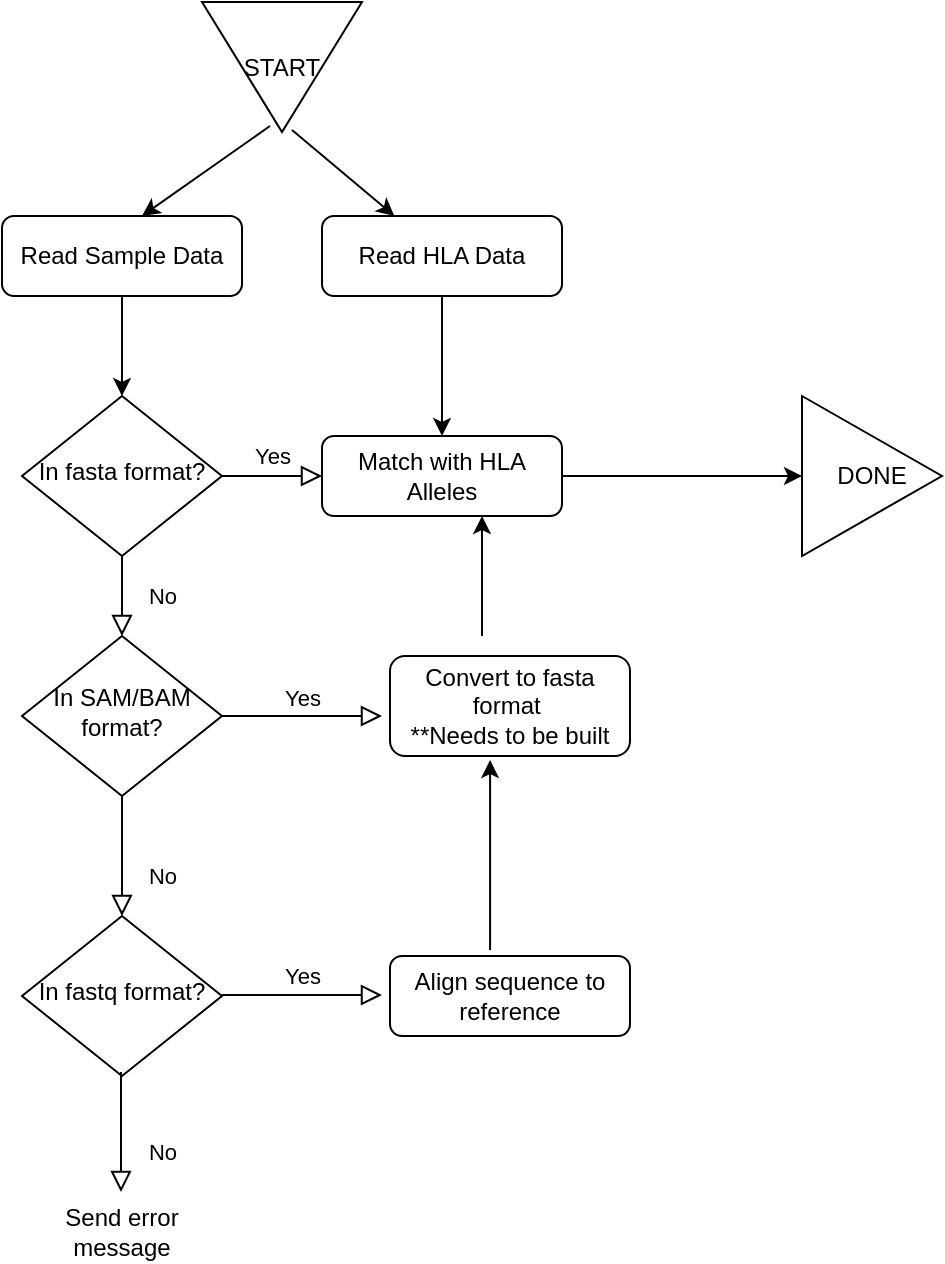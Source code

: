 <mxfile version="20.8.11" type="device"><diagram id="C5RBs43oDa-KdzZeNtuy" name="Page-1"><mxGraphModel dx="1161" dy="800" grid="1" gridSize="10" guides="1" tooltips="1" connect="1" arrows="1" fold="1" page="1" pageScale="1" pageWidth="827" pageHeight="1169" math="0" shadow="0"><root><mxCell id="WIyWlLk6GJQsqaUBKTNV-0"/><mxCell id="WIyWlLk6GJQsqaUBKTNV-1" parent="WIyWlLk6GJQsqaUBKTNV-0"/><mxCell id="WIyWlLk6GJQsqaUBKTNV-3" value="Read Sample Data" style="rounded=1;whiteSpace=wrap;html=1;fontSize=12;glass=0;strokeWidth=1;shadow=0;" parent="WIyWlLk6GJQsqaUBKTNV-1" vertex="1"><mxGeometry x="160" y="157" width="120" height="40" as="geometry"/></mxCell><mxCell id="WIyWlLk6GJQsqaUBKTNV-4" value="No" style="rounded=0;html=1;jettySize=auto;orthogonalLoop=1;fontSize=11;endArrow=block;endFill=0;endSize=8;strokeWidth=1;shadow=0;labelBackgroundColor=none;edgeStyle=orthogonalEdgeStyle;" parent="WIyWlLk6GJQsqaUBKTNV-1" source="WIyWlLk6GJQsqaUBKTNV-6" target="WIyWlLk6GJQsqaUBKTNV-10" edge="1"><mxGeometry y="20" relative="1" as="geometry"><mxPoint as="offset"/></mxGeometry></mxCell><mxCell id="WIyWlLk6GJQsqaUBKTNV-5" value="Yes" style="edgeStyle=orthogonalEdgeStyle;rounded=0;html=1;jettySize=auto;orthogonalLoop=1;fontSize=11;endArrow=block;endFill=0;endSize=8;strokeWidth=1;shadow=0;labelBackgroundColor=none;" parent="WIyWlLk6GJQsqaUBKTNV-1" source="WIyWlLk6GJQsqaUBKTNV-6" target="WIyWlLk6GJQsqaUBKTNV-7" edge="1"><mxGeometry y="10" relative="1" as="geometry"><mxPoint as="offset"/></mxGeometry></mxCell><mxCell id="WIyWlLk6GJQsqaUBKTNV-6" value="In fasta format?" style="rhombus;whiteSpace=wrap;html=1;shadow=0;fontFamily=Helvetica;fontSize=12;align=center;strokeWidth=1;spacing=6;spacingTop=-4;" parent="WIyWlLk6GJQsqaUBKTNV-1" vertex="1"><mxGeometry x="170" y="247" width="100" height="80" as="geometry"/></mxCell><mxCell id="WIyWlLk6GJQsqaUBKTNV-7" value="Match with HLA Alleles" style="rounded=1;whiteSpace=wrap;html=1;fontSize=12;glass=0;strokeWidth=1;shadow=0;" parent="WIyWlLk6GJQsqaUBKTNV-1" vertex="1"><mxGeometry x="320" y="267" width="120" height="40" as="geometry"/></mxCell><mxCell id="WIyWlLk6GJQsqaUBKTNV-8" value="No" style="rounded=0;html=1;jettySize=auto;orthogonalLoop=1;fontSize=11;endArrow=block;endFill=0;endSize=8;strokeWidth=1;shadow=0;labelBackgroundColor=none;edgeStyle=orthogonalEdgeStyle;" parent="WIyWlLk6GJQsqaUBKTNV-1" source="WIyWlLk6GJQsqaUBKTNV-10" edge="1"><mxGeometry x="0.333" y="20" relative="1" as="geometry"><mxPoint as="offset"/><mxPoint x="220" y="507" as="targetPoint"/></mxGeometry></mxCell><mxCell id="WIyWlLk6GJQsqaUBKTNV-9" value="Yes" style="edgeStyle=orthogonalEdgeStyle;rounded=0;html=1;jettySize=auto;orthogonalLoop=1;fontSize=11;endArrow=block;endFill=0;endSize=8;strokeWidth=1;shadow=0;labelBackgroundColor=none;" parent="WIyWlLk6GJQsqaUBKTNV-1" source="WIyWlLk6GJQsqaUBKTNV-10" edge="1"><mxGeometry y="10" relative="1" as="geometry"><mxPoint as="offset"/><mxPoint x="350" y="407" as="targetPoint"/></mxGeometry></mxCell><mxCell id="WIyWlLk6GJQsqaUBKTNV-10" value="In SAM/BAM format?" style="rhombus;whiteSpace=wrap;html=1;shadow=0;fontFamily=Helvetica;fontSize=12;align=center;strokeWidth=1;spacing=6;spacingTop=-4;" parent="WIyWlLk6GJQsqaUBKTNV-1" vertex="1"><mxGeometry x="170" y="367" width="100" height="80" as="geometry"/></mxCell><mxCell id="WIyWlLk6GJQsqaUBKTNV-12" value="Align sequence to reference" style="rounded=1;whiteSpace=wrap;html=1;fontSize=12;glass=0;strokeWidth=1;shadow=0;" parent="WIyWlLk6GJQsqaUBKTNV-1" vertex="1"><mxGeometry x="354" y="527" width="120" height="40" as="geometry"/></mxCell><mxCell id="LWIH6tuZnLSDGIFh7lMk-0" value="Read HLA Data" style="rounded=1;whiteSpace=wrap;html=1;fontSize=12;glass=0;strokeWidth=1;shadow=0;" parent="WIyWlLk6GJQsqaUBKTNV-1" vertex="1"><mxGeometry x="320" y="157" width="120" height="40" as="geometry"/></mxCell><mxCell id="LWIH6tuZnLSDGIFh7lMk-3" value="In fastq format?" style="rhombus;whiteSpace=wrap;html=1;shadow=0;fontFamily=Helvetica;fontSize=12;align=center;strokeWidth=1;spacing=6;spacingTop=-4;" parent="WIyWlLk6GJQsqaUBKTNV-1" vertex="1"><mxGeometry x="170" y="507" width="100" height="80" as="geometry"/></mxCell><mxCell id="LWIH6tuZnLSDGIFh7lMk-4" value="Convert to fasta format&amp;nbsp;&lt;br&gt;**Needs to be built" style="rounded=1;whiteSpace=wrap;html=1;fontSize=12;glass=0;strokeWidth=1;shadow=0;" parent="WIyWlLk6GJQsqaUBKTNV-1" vertex="1"><mxGeometry x="354" y="377" width="120" height="50" as="geometry"/></mxCell><mxCell id="LWIH6tuZnLSDGIFh7lMk-5" value="Yes" style="edgeStyle=orthogonalEdgeStyle;rounded=0;html=1;jettySize=auto;orthogonalLoop=1;fontSize=11;endArrow=block;endFill=0;endSize=8;strokeWidth=1;shadow=0;labelBackgroundColor=none;" parent="WIyWlLk6GJQsqaUBKTNV-1" edge="1"><mxGeometry y="10" relative="1" as="geometry"><mxPoint as="offset"/><mxPoint x="270" y="546.5" as="sourcePoint"/><mxPoint x="350" y="546.5" as="targetPoint"/></mxGeometry></mxCell><mxCell id="LWIH6tuZnLSDGIFh7lMk-7" value="" style="endArrow=classic;html=1;rounded=0;entryX=0.417;entryY=1.04;entryDx=0;entryDy=0;exitX=0.417;exitY=-0.075;exitDx=0;exitDy=0;exitPerimeter=0;entryPerimeter=0;" parent="WIyWlLk6GJQsqaUBKTNV-1" source="WIyWlLk6GJQsqaUBKTNV-12" target="LWIH6tuZnLSDGIFh7lMk-4" edge="1"><mxGeometry width="50" height="50" relative="1" as="geometry"><mxPoint x="420" y="517" as="sourcePoint"/><mxPoint x="440" y="447" as="targetPoint"/></mxGeometry></mxCell><mxCell id="LWIH6tuZnLSDGIFh7lMk-8" value="" style="endArrow=classic;html=1;rounded=0;" parent="WIyWlLk6GJQsqaUBKTNV-1" edge="1"><mxGeometry width="50" height="50" relative="1" as="geometry"><mxPoint x="400" y="367" as="sourcePoint"/><mxPoint x="400" y="307" as="targetPoint"/></mxGeometry></mxCell><mxCell id="LWIH6tuZnLSDGIFh7lMk-9" value="" style="endArrow=classic;html=1;rounded=0;exitX=0.5;exitY=1;exitDx=0;exitDy=0;" parent="WIyWlLk6GJQsqaUBKTNV-1" source="LWIH6tuZnLSDGIFh7lMk-0" target="WIyWlLk6GJQsqaUBKTNV-7" edge="1"><mxGeometry width="50" height="50" relative="1" as="geometry"><mxPoint x="440" y="227" as="sourcePoint"/><mxPoint x="490" y="177" as="targetPoint"/></mxGeometry></mxCell><mxCell id="LWIH6tuZnLSDGIFh7lMk-11" value="" style="endArrow=classic;html=1;rounded=0;exitX=0.5;exitY=1;exitDx=0;exitDy=0;entryX=0.5;entryY=0;entryDx=0;entryDy=0;" parent="WIyWlLk6GJQsqaUBKTNV-1" source="WIyWlLk6GJQsqaUBKTNV-3" target="WIyWlLk6GJQsqaUBKTNV-6" edge="1"><mxGeometry width="50" height="50" relative="1" as="geometry"><mxPoint x="390" y="497" as="sourcePoint"/><mxPoint x="440" y="447" as="targetPoint"/></mxGeometry></mxCell><mxCell id="LWIH6tuZnLSDGIFh7lMk-12" value="" style="endArrow=classic;html=1;rounded=0;exitX=1;exitY=0.5;exitDx=0;exitDy=0;" parent="WIyWlLk6GJQsqaUBKTNV-1" source="WIyWlLk6GJQsqaUBKTNV-7" edge="1"><mxGeometry width="50" height="50" relative="1" as="geometry"><mxPoint x="450" y="287" as="sourcePoint"/><mxPoint x="560" y="287" as="targetPoint"/></mxGeometry></mxCell><mxCell id="LWIH6tuZnLSDGIFh7lMk-15" value="DONE" style="triangle;whiteSpace=wrap;html=1;" parent="WIyWlLk6GJQsqaUBKTNV-1" vertex="1"><mxGeometry x="560" y="247" width="70" height="80" as="geometry"/></mxCell><mxCell id="LWIH6tuZnLSDGIFh7lMk-16" value="START" style="triangle;whiteSpace=wrap;html=1;direction=south;" parent="WIyWlLk6GJQsqaUBKTNV-1" vertex="1"><mxGeometry x="260" y="50" width="80" height="65" as="geometry"/></mxCell><mxCell id="LWIH6tuZnLSDGIFh7lMk-19" value="" style="endArrow=classic;html=1;rounded=0;exitX=0.954;exitY=0.575;exitDx=0;exitDy=0;exitPerimeter=0;" parent="WIyWlLk6GJQsqaUBKTNV-1" source="LWIH6tuZnLSDGIFh7lMk-16" edge="1"><mxGeometry width="50" height="50" relative="1" as="geometry"><mxPoint x="295" y="104" as="sourcePoint"/><mxPoint x="230" y="157" as="targetPoint"/></mxGeometry></mxCell><mxCell id="LWIH6tuZnLSDGIFh7lMk-20" value="" style="endArrow=classic;html=1;rounded=0;" parent="WIyWlLk6GJQsqaUBKTNV-1" target="LWIH6tuZnLSDGIFh7lMk-0" edge="1"><mxGeometry width="50" height="50" relative="1" as="geometry"><mxPoint x="305" y="114" as="sourcePoint"/><mxPoint x="240" y="167" as="targetPoint"/></mxGeometry></mxCell><mxCell id="BYTBcCfPuukUJVVBi3Vh-1" value="No" style="rounded=0;html=1;jettySize=auto;orthogonalLoop=1;fontSize=11;endArrow=block;endFill=0;endSize=8;strokeWidth=1;shadow=0;labelBackgroundColor=none;edgeStyle=orthogonalEdgeStyle;" edge="1" parent="WIyWlLk6GJQsqaUBKTNV-1"><mxGeometry x="0.333" y="20" relative="1" as="geometry"><mxPoint as="offset"/><mxPoint x="219.5" y="645" as="targetPoint"/><mxPoint x="219.5" y="585" as="sourcePoint"/></mxGeometry></mxCell><mxCell id="BYTBcCfPuukUJVVBi3Vh-2" value="Send error message" style="text;html=1;strokeColor=none;fillColor=none;align=center;verticalAlign=middle;whiteSpace=wrap;rounded=0;" vertex="1" parent="WIyWlLk6GJQsqaUBKTNV-1"><mxGeometry x="190" y="650" width="60" height="30" as="geometry"/></mxCell></root></mxGraphModel></diagram></mxfile>